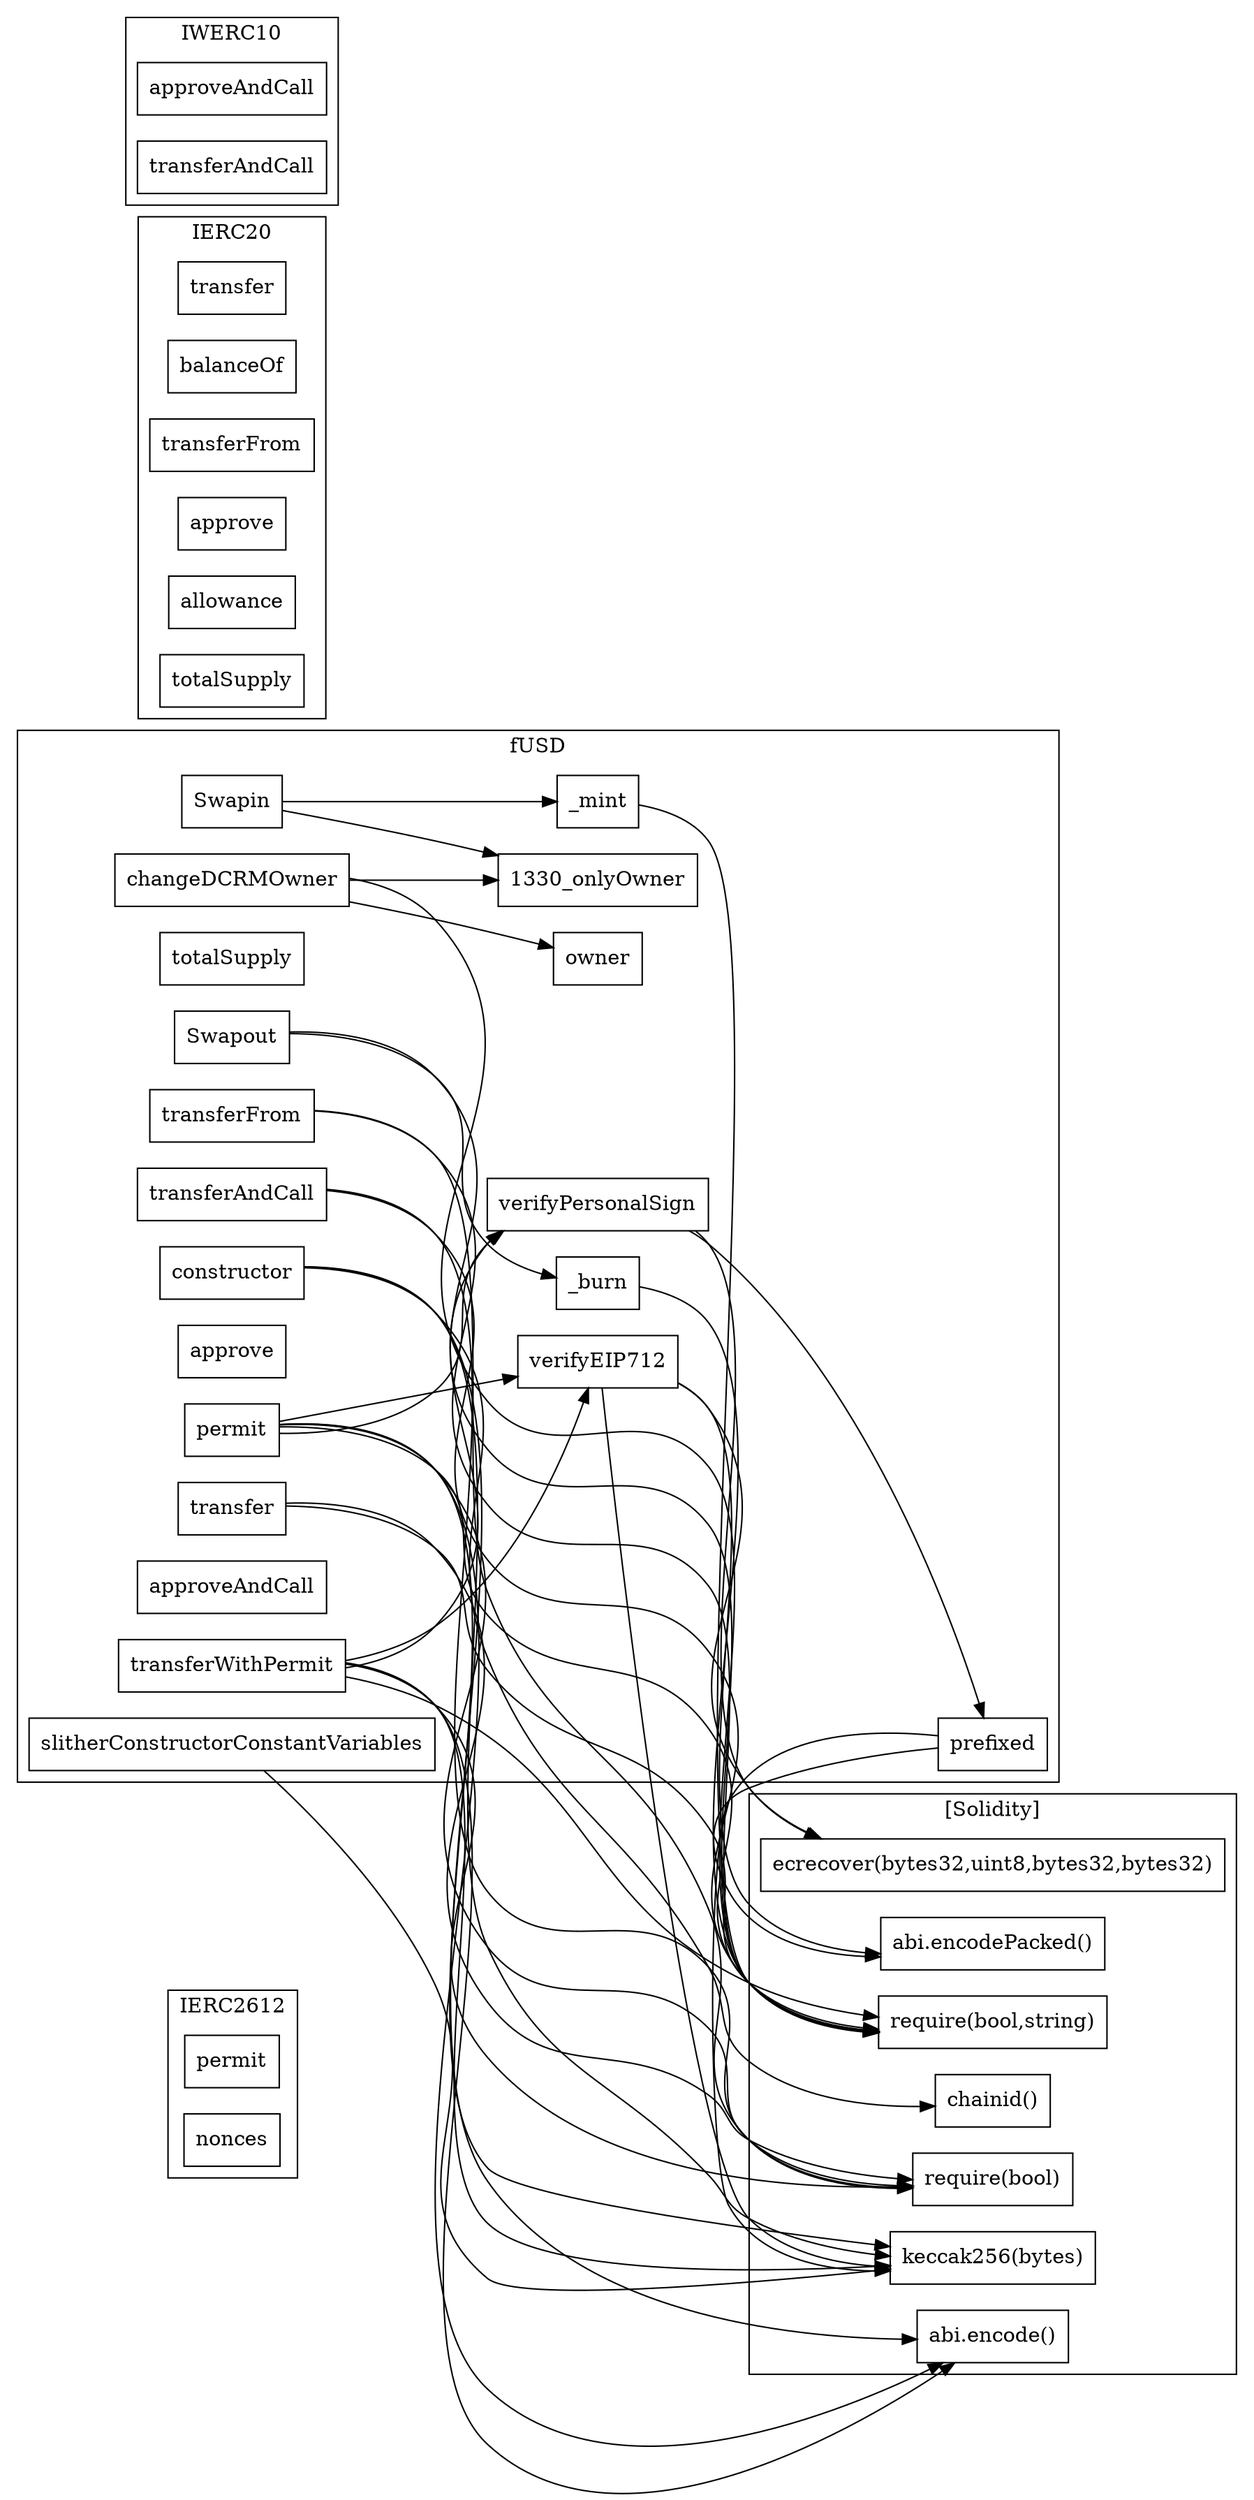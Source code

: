 strict digraph {
rankdir="LR"
node [shape=box]
subgraph cluster_105_IERC2612 {
label = "IERC2612"
"105_permit" [label="permit"]
"105_nonces" [label="nonces"]
}subgraph cluster_1330_fUSD {
label = "fUSD"
"1330_constructor" [label="constructor"]
"1330_transferFrom" [label="transferFrom"]
"1330_totalSupply" [label="totalSupply"]
"1330_Swapin" [label="Swapin"]
"1330_verifyEIP712" [label="verifyEIP712"]
"1330_transferAndCall" [label="transferAndCall"]
"1330__mint" [label="_mint"]
"1330_permit" [label="permit"]
"1330_owner" [label="owner"]
"1330_Swapout" [label="Swapout"]
"1330_approve" [label="approve"]
"1330_transfer" [label="transfer"]
"1330__burn" [label="_burn"]
"1330_prefixed" [label="prefixed"]
"1330_transferWithPermit" [label="transferWithPermit"]
"1330_verifyPersonalSign" [label="verifyPersonalSign"]
"1330_approveAndCall" [label="approveAndCall"]
"1330_changeDCRMOwner" [label="changeDCRMOwner"]
"1330_slitherConstructorConstantVariables" [label="slitherConstructorConstantVariables"]
"1330_permit" -> "1330_verifyPersonalSign"
"1330_Swapin" -> "1330__mint"
"1330_permit" -> "1330_verifyEIP712"
"1330_Swapin" -> "1330_onlyOwner"
"1330_changeDCRMOwner" -> "1330_owner"
"1330_verifyPersonalSign" -> "1330_prefixed"
"1330_transferWithPermit" -> "1330_verifyPersonalSign"
"1330_Swapout" -> "1330__burn"
"1330_changeDCRMOwner" -> "1330_onlyOwner"
"1330_transferWithPermit" -> "1330_verifyEIP712"
}subgraph cluster_77_IERC20 {
label = "IERC20"
"77_transfer" [label="transfer"]
"77_balanceOf" [label="balanceOf"]
"77_transferFrom" [label="transferFrom"]
"77_approve" [label="approve"]
"77_allowance" [label="allowance"]
"77_totalSupply" [label="totalSupply"]
}subgraph cluster_135_IWERC10 {
label = "IWERC10"
"135_approveAndCall" [label="approveAndCall"]
"135_transferAndCall" [label="transferAndCall"]
}subgraph cluster_solidity {
label = "[Solidity]"
"require(bool)" 
"require(bool,string)" 
"abi.encodePacked()" 
"chainid()" 
"abi.encode()" 
"keccak256(bytes)" 
"ecrecover(bytes32,uint8,bytes32,bytes32)" 
"1330_prefixed" -> "keccak256(bytes)"
"1330__mint" -> "require(bool,string)"
"1330_prefixed" -> "abi.encodePacked()"
"1330_transfer" -> "require(bool)"
"1330_permit" -> "keccak256(bytes)"
"1330_transferAndCall" -> "require(bool,string)"
"1330_Swapout" -> "require(bool,string)"
"1330_verifyEIP712" -> "keccak256(bytes)"
"1330_transferFrom" -> "require(bool,string)"
"1330_transferWithPermit" -> "keccak256(bytes)"
"1330_transferWithPermit" -> "abi.encode()"
"1330_verifyEIP712" -> "ecrecover(bytes32,uint8,bytes32,bytes32)"
"1330_permit" -> "require(bool,string)"
"1330_changeDCRMOwner" -> "require(bool,string)"
"1330_constructor" -> "chainid()"
"1330_transfer" -> "require(bool,string)"
"1330_transferWithPermit" -> "require(bool,string)"
"1330_constructor" -> "keccak256(bytes)"
"1330_transferFrom" -> "require(bool)"
"1330_permit" -> "abi.encode()"
"1330_slitherConstructorConstantVariables" -> "keccak256(bytes)"
"1330_verifyEIP712" -> "abi.encodePacked()"
"1330__burn" -> "require(bool,string)"
"1330_constructor" -> "abi.encode()"
"1330_transferWithPermit" -> "require(bool)"
"1330_transferAndCall" -> "require(bool)"
"1330_permit" -> "require(bool)"
"1330_verifyPersonalSign" -> "ecrecover(bytes32,uint8,bytes32,bytes32)"
}
}